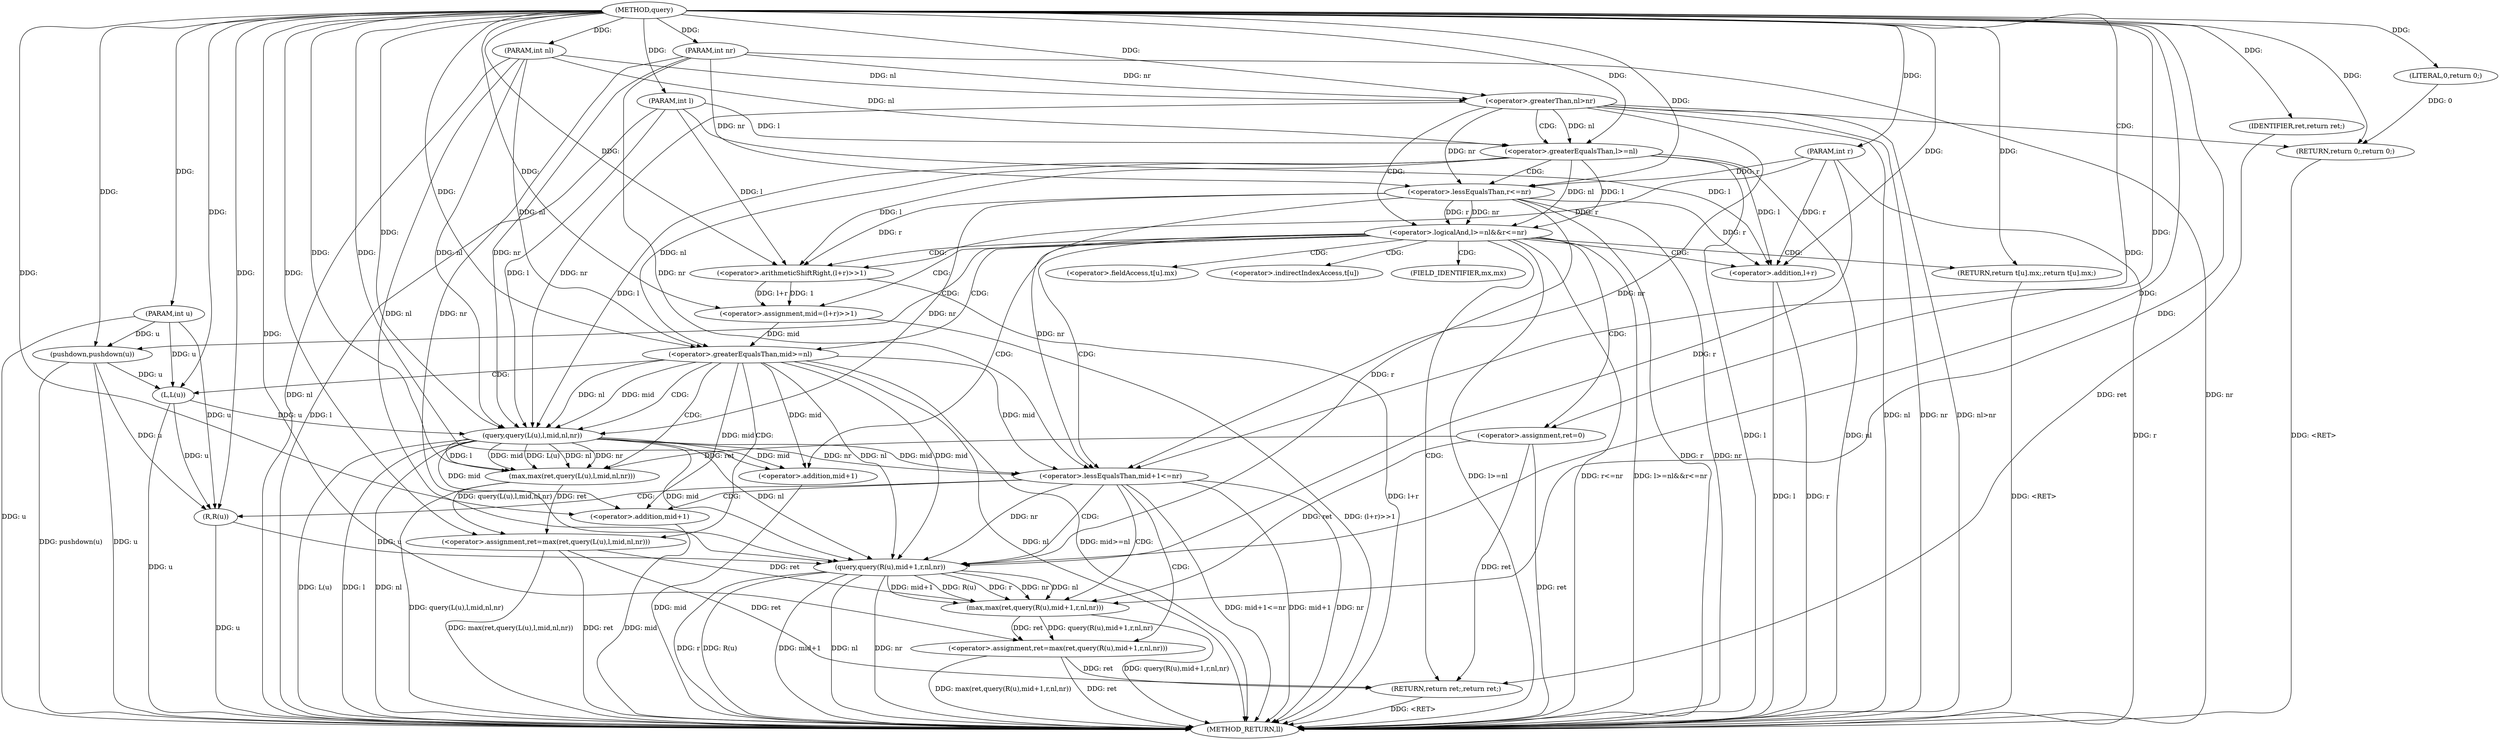 digraph "query" {  
"1000482" [label = "(METHOD,query)" ]
"1000559" [label = "(METHOD_RETURN,ll)" ]
"1000483" [label = "(PARAM,int u)" ]
"1000484" [label = "(PARAM,int l)" ]
"1000485" [label = "(PARAM,int r)" ]
"1000486" [label = "(PARAM,int nl)" ]
"1000487" [label = "(PARAM,int nr)" ]
"1000509" [label = "(pushdown,pushdown(u))" ]
"1000512" [label = "(<operator>.assignment,mid=(l+r)>>1)" ]
"1000520" [label = "(<operator>.assignment,ret=0)" ]
"1000557" [label = "(RETURN,return ret;,return ret;)" ]
"1000490" [label = "(<operator>.greaterThan,nl>nr)" ]
"1000493" [label = "(RETURN,return 0;,return 0;)" ]
"1000496" [label = "(<operator>.logicalAnd,l>=nl&&r<=nr)" ]
"1000503" [label = "(RETURN,return t[u].mx;,return t[u].mx;)" ]
"1000524" [label = "(<operator>.greaterEqualsThan,mid>=nl)" ]
"1000527" [label = "(<operator>.assignment,ret=max(ret,query(L(u),l,mid,nl,nr)))" ]
"1000539" [label = "(<operator>.lessEqualsThan,mid+1<=nr)" ]
"1000544" [label = "(<operator>.assignment,ret=max(ret,query(R(u),mid+1,r,nl,nr)))" ]
"1000558" [label = "(IDENTIFIER,ret,return ret;)" ]
"1000494" [label = "(LITERAL,0,return 0;)" ]
"1000514" [label = "(<operator>.arithmeticShiftRight,(l+r)>>1)" ]
"1000497" [label = "(<operator>.greaterEqualsThan,l>=nl)" ]
"1000500" [label = "(<operator>.lessEqualsThan,r<=nr)" ]
"1000515" [label = "(<operator>.addition,l+r)" ]
"1000529" [label = "(max,max(ret,query(L(u),l,mid,nl,nr)))" ]
"1000540" [label = "(<operator>.addition,mid+1)" ]
"1000546" [label = "(max,max(ret,query(R(u),mid+1,r,nl,nr)))" ]
"1000531" [label = "(query,query(L(u),l,mid,nl,nr))" ]
"1000548" [label = "(query,query(R(u),mid+1,r,nl,nr))" ]
"1000532" [label = "(L,L(u))" ]
"1000549" [label = "(R,R(u))" ]
"1000551" [label = "(<operator>.addition,mid+1)" ]
"1000504" [label = "(<operator>.fieldAccess,t[u].mx)" ]
"1000505" [label = "(<operator>.indirectIndexAccess,t[u])" ]
"1000508" [label = "(FIELD_IDENTIFIER,mx,mx)" ]
  "1000557" -> "1000559"  [ label = "DDG: <RET>"] 
  "1000493" -> "1000559"  [ label = "DDG: <RET>"] 
  "1000483" -> "1000559"  [ label = "DDG: u"] 
  "1000484" -> "1000559"  [ label = "DDG: l"] 
  "1000485" -> "1000559"  [ label = "DDG: r"] 
  "1000486" -> "1000559"  [ label = "DDG: nl"] 
  "1000487" -> "1000559"  [ label = "DDG: nr"] 
  "1000490" -> "1000559"  [ label = "DDG: nl"] 
  "1000490" -> "1000559"  [ label = "DDG: nr"] 
  "1000490" -> "1000559"  [ label = "DDG: nl>nr"] 
  "1000497" -> "1000559"  [ label = "DDG: l"] 
  "1000497" -> "1000559"  [ label = "DDG: nl"] 
  "1000496" -> "1000559"  [ label = "DDG: l>=nl"] 
  "1000500" -> "1000559"  [ label = "DDG: r"] 
  "1000500" -> "1000559"  [ label = "DDG: nr"] 
  "1000496" -> "1000559"  [ label = "DDG: r<=nr"] 
  "1000496" -> "1000559"  [ label = "DDG: l>=nl&&r<=nr"] 
  "1000509" -> "1000559"  [ label = "DDG: u"] 
  "1000509" -> "1000559"  [ label = "DDG: pushdown(u)"] 
  "1000515" -> "1000559"  [ label = "DDG: l"] 
  "1000515" -> "1000559"  [ label = "DDG: r"] 
  "1000514" -> "1000559"  [ label = "DDG: l+r"] 
  "1000512" -> "1000559"  [ label = "DDG: (l+r)>>1"] 
  "1000520" -> "1000559"  [ label = "DDG: ret"] 
  "1000524" -> "1000559"  [ label = "DDG: nl"] 
  "1000524" -> "1000559"  [ label = "DDG: mid>=nl"] 
  "1000527" -> "1000559"  [ label = "DDG: ret"] 
  "1000532" -> "1000559"  [ label = "DDG: u"] 
  "1000531" -> "1000559"  [ label = "DDG: L(u)"] 
  "1000531" -> "1000559"  [ label = "DDG: l"] 
  "1000531" -> "1000559"  [ label = "DDG: nl"] 
  "1000529" -> "1000559"  [ label = "DDG: query(L(u),l,mid,nl,nr)"] 
  "1000527" -> "1000559"  [ label = "DDG: max(ret,query(L(u),l,mid,nl,nr))"] 
  "1000540" -> "1000559"  [ label = "DDG: mid"] 
  "1000539" -> "1000559"  [ label = "DDG: mid+1"] 
  "1000539" -> "1000559"  [ label = "DDG: nr"] 
  "1000539" -> "1000559"  [ label = "DDG: mid+1<=nr"] 
  "1000544" -> "1000559"  [ label = "DDG: ret"] 
  "1000549" -> "1000559"  [ label = "DDG: u"] 
  "1000548" -> "1000559"  [ label = "DDG: R(u)"] 
  "1000551" -> "1000559"  [ label = "DDG: mid"] 
  "1000548" -> "1000559"  [ label = "DDG: mid+1"] 
  "1000548" -> "1000559"  [ label = "DDG: r"] 
  "1000548" -> "1000559"  [ label = "DDG: nl"] 
  "1000548" -> "1000559"  [ label = "DDG: nr"] 
  "1000546" -> "1000559"  [ label = "DDG: query(R(u),mid+1,r,nl,nr)"] 
  "1000544" -> "1000559"  [ label = "DDG: max(ret,query(R(u),mid+1,r,nl,nr))"] 
  "1000503" -> "1000559"  [ label = "DDG: <RET>"] 
  "1000482" -> "1000483"  [ label = "DDG: "] 
  "1000482" -> "1000484"  [ label = "DDG: "] 
  "1000482" -> "1000485"  [ label = "DDG: "] 
  "1000482" -> "1000486"  [ label = "DDG: "] 
  "1000482" -> "1000487"  [ label = "DDG: "] 
  "1000514" -> "1000512"  [ label = "DDG: 1"] 
  "1000514" -> "1000512"  [ label = "DDG: l+r"] 
  "1000482" -> "1000520"  [ label = "DDG: "] 
  "1000558" -> "1000557"  [ label = "DDG: ret"] 
  "1000520" -> "1000557"  [ label = "DDG: ret"] 
  "1000527" -> "1000557"  [ label = "DDG: ret"] 
  "1000544" -> "1000557"  [ label = "DDG: ret"] 
  "1000494" -> "1000493"  [ label = "DDG: 0"] 
  "1000482" -> "1000493"  [ label = "DDG: "] 
  "1000482" -> "1000503"  [ label = "DDG: "] 
  "1000483" -> "1000509"  [ label = "DDG: u"] 
  "1000482" -> "1000509"  [ label = "DDG: "] 
  "1000482" -> "1000512"  [ label = "DDG: "] 
  "1000529" -> "1000527"  [ label = "DDG: ret"] 
  "1000529" -> "1000527"  [ label = "DDG: query(L(u),l,mid,nl,nr)"] 
  "1000546" -> "1000544"  [ label = "DDG: query(R(u),mid+1,r,nl,nr)"] 
  "1000546" -> "1000544"  [ label = "DDG: ret"] 
  "1000482" -> "1000558"  [ label = "DDG: "] 
  "1000486" -> "1000490"  [ label = "DDG: nl"] 
  "1000482" -> "1000490"  [ label = "DDG: "] 
  "1000487" -> "1000490"  [ label = "DDG: nr"] 
  "1000482" -> "1000494"  [ label = "DDG: "] 
  "1000497" -> "1000496"  [ label = "DDG: l"] 
  "1000497" -> "1000496"  [ label = "DDG: nl"] 
  "1000500" -> "1000496"  [ label = "DDG: nr"] 
  "1000500" -> "1000496"  [ label = "DDG: r"] 
  "1000497" -> "1000514"  [ label = "DDG: l"] 
  "1000484" -> "1000514"  [ label = "DDG: l"] 
  "1000482" -> "1000514"  [ label = "DDG: "] 
  "1000500" -> "1000514"  [ label = "DDG: r"] 
  "1000485" -> "1000514"  [ label = "DDG: r"] 
  "1000512" -> "1000524"  [ label = "DDG: mid"] 
  "1000482" -> "1000524"  [ label = "DDG: "] 
  "1000497" -> "1000524"  [ label = "DDG: nl"] 
  "1000486" -> "1000524"  [ label = "DDG: nl"] 
  "1000482" -> "1000527"  [ label = "DDG: "] 
  "1000524" -> "1000539"  [ label = "DDG: mid"] 
  "1000531" -> "1000539"  [ label = "DDG: mid"] 
  "1000482" -> "1000539"  [ label = "DDG: "] 
  "1000490" -> "1000539"  [ label = "DDG: nr"] 
  "1000500" -> "1000539"  [ label = "DDG: nr"] 
  "1000531" -> "1000539"  [ label = "DDG: nr"] 
  "1000487" -> "1000539"  [ label = "DDG: nr"] 
  "1000482" -> "1000544"  [ label = "DDG: "] 
  "1000484" -> "1000497"  [ label = "DDG: l"] 
  "1000482" -> "1000497"  [ label = "DDG: "] 
  "1000490" -> "1000497"  [ label = "DDG: nl"] 
  "1000486" -> "1000497"  [ label = "DDG: nl"] 
  "1000485" -> "1000500"  [ label = "DDG: r"] 
  "1000482" -> "1000500"  [ label = "DDG: "] 
  "1000490" -> "1000500"  [ label = "DDG: nr"] 
  "1000487" -> "1000500"  [ label = "DDG: nr"] 
  "1000497" -> "1000515"  [ label = "DDG: l"] 
  "1000484" -> "1000515"  [ label = "DDG: l"] 
  "1000482" -> "1000515"  [ label = "DDG: "] 
  "1000500" -> "1000515"  [ label = "DDG: r"] 
  "1000485" -> "1000515"  [ label = "DDG: r"] 
  "1000520" -> "1000529"  [ label = "DDG: ret"] 
  "1000482" -> "1000529"  [ label = "DDG: "] 
  "1000531" -> "1000529"  [ label = "DDG: L(u)"] 
  "1000531" -> "1000529"  [ label = "DDG: nl"] 
  "1000531" -> "1000529"  [ label = "DDG: nr"] 
  "1000531" -> "1000529"  [ label = "DDG: l"] 
  "1000531" -> "1000529"  [ label = "DDG: mid"] 
  "1000524" -> "1000540"  [ label = "DDG: mid"] 
  "1000531" -> "1000540"  [ label = "DDG: mid"] 
  "1000482" -> "1000540"  [ label = "DDG: "] 
  "1000520" -> "1000546"  [ label = "DDG: ret"] 
  "1000527" -> "1000546"  [ label = "DDG: ret"] 
  "1000482" -> "1000546"  [ label = "DDG: "] 
  "1000548" -> "1000546"  [ label = "DDG: r"] 
  "1000548" -> "1000546"  [ label = "DDG: nr"] 
  "1000548" -> "1000546"  [ label = "DDG: nl"] 
  "1000548" -> "1000546"  [ label = "DDG: mid+1"] 
  "1000548" -> "1000546"  [ label = "DDG: R(u)"] 
  "1000532" -> "1000531"  [ label = "DDG: u"] 
  "1000524" -> "1000531"  [ label = "DDG: nl"] 
  "1000486" -> "1000531"  [ label = "DDG: nl"] 
  "1000482" -> "1000531"  [ label = "DDG: "] 
  "1000490" -> "1000531"  [ label = "DDG: nr"] 
  "1000500" -> "1000531"  [ label = "DDG: nr"] 
  "1000487" -> "1000531"  [ label = "DDG: nr"] 
  "1000484" -> "1000531"  [ label = "DDG: l"] 
  "1000497" -> "1000531"  [ label = "DDG: l"] 
  "1000524" -> "1000531"  [ label = "DDG: mid"] 
  "1000549" -> "1000548"  [ label = "DDG: u"] 
  "1000485" -> "1000548"  [ label = "DDG: r"] 
  "1000482" -> "1000548"  [ label = "DDG: "] 
  "1000500" -> "1000548"  [ label = "DDG: r"] 
  "1000539" -> "1000548"  [ label = "DDG: nr"] 
  "1000487" -> "1000548"  [ label = "DDG: nr"] 
  "1000524" -> "1000548"  [ label = "DDG: nl"] 
  "1000531" -> "1000548"  [ label = "DDG: nl"] 
  "1000486" -> "1000548"  [ label = "DDG: nl"] 
  "1000524" -> "1000548"  [ label = "DDG: mid"] 
  "1000531" -> "1000548"  [ label = "DDG: mid"] 
  "1000509" -> "1000532"  [ label = "DDG: u"] 
  "1000483" -> "1000532"  [ label = "DDG: u"] 
  "1000482" -> "1000532"  [ label = "DDG: "] 
  "1000509" -> "1000549"  [ label = "DDG: u"] 
  "1000532" -> "1000549"  [ label = "DDG: u"] 
  "1000483" -> "1000549"  [ label = "DDG: u"] 
  "1000482" -> "1000549"  [ label = "DDG: "] 
  "1000482" -> "1000551"  [ label = "DDG: "] 
  "1000524" -> "1000551"  [ label = "DDG: mid"] 
  "1000531" -> "1000551"  [ label = "DDG: mid"] 
  "1000490" -> "1000496"  [ label = "CDG: "] 
  "1000490" -> "1000497"  [ label = "CDG: "] 
  "1000490" -> "1000493"  [ label = "CDG: "] 
  "1000496" -> "1000503"  [ label = "CDG: "] 
  "1000496" -> "1000512"  [ label = "CDG: "] 
  "1000496" -> "1000508"  [ label = "CDG: "] 
  "1000496" -> "1000520"  [ label = "CDG: "] 
  "1000496" -> "1000504"  [ label = "CDG: "] 
  "1000496" -> "1000524"  [ label = "CDG: "] 
  "1000496" -> "1000540"  [ label = "CDG: "] 
  "1000496" -> "1000514"  [ label = "CDG: "] 
  "1000496" -> "1000539"  [ label = "CDG: "] 
  "1000496" -> "1000557"  [ label = "CDG: "] 
  "1000496" -> "1000505"  [ label = "CDG: "] 
  "1000496" -> "1000515"  [ label = "CDG: "] 
  "1000496" -> "1000509"  [ label = "CDG: "] 
  "1000524" -> "1000532"  [ label = "CDG: "] 
  "1000524" -> "1000529"  [ label = "CDG: "] 
  "1000524" -> "1000531"  [ label = "CDG: "] 
  "1000524" -> "1000527"  [ label = "CDG: "] 
  "1000539" -> "1000544"  [ label = "CDG: "] 
  "1000539" -> "1000548"  [ label = "CDG: "] 
  "1000539" -> "1000546"  [ label = "CDG: "] 
  "1000539" -> "1000551"  [ label = "CDG: "] 
  "1000539" -> "1000549"  [ label = "CDG: "] 
  "1000497" -> "1000500"  [ label = "CDG: "] 
}
